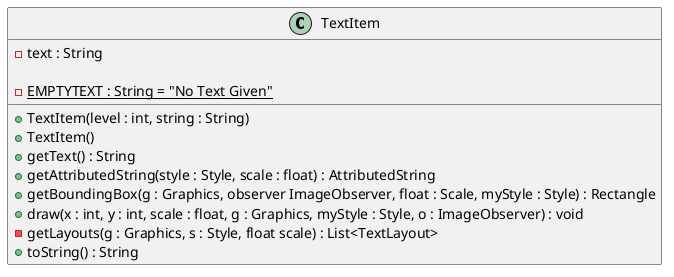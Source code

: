 @startuml TextItem

class TextItem {

  - text : String

  - {static} EMPTYTEXT : String = "No Text Given"

  + TextItem(level : int, string : String)
  + TextItem()
  + getText() : String
  + getAttributedString(style : Style, scale : float) : AttributedString
  + getBoundingBox(g : Graphics, observer ImageObserver, float : Scale, myStyle : Style) : Rectangle
  + draw(x : int, y : int, scale : float, g : Graphics, myStyle : Style, o : ImageObserver) : void
  - getLayouts(g : Graphics, s : Style, float scale) : List<TextLayout>
  + toString() : String

}

@enduml
